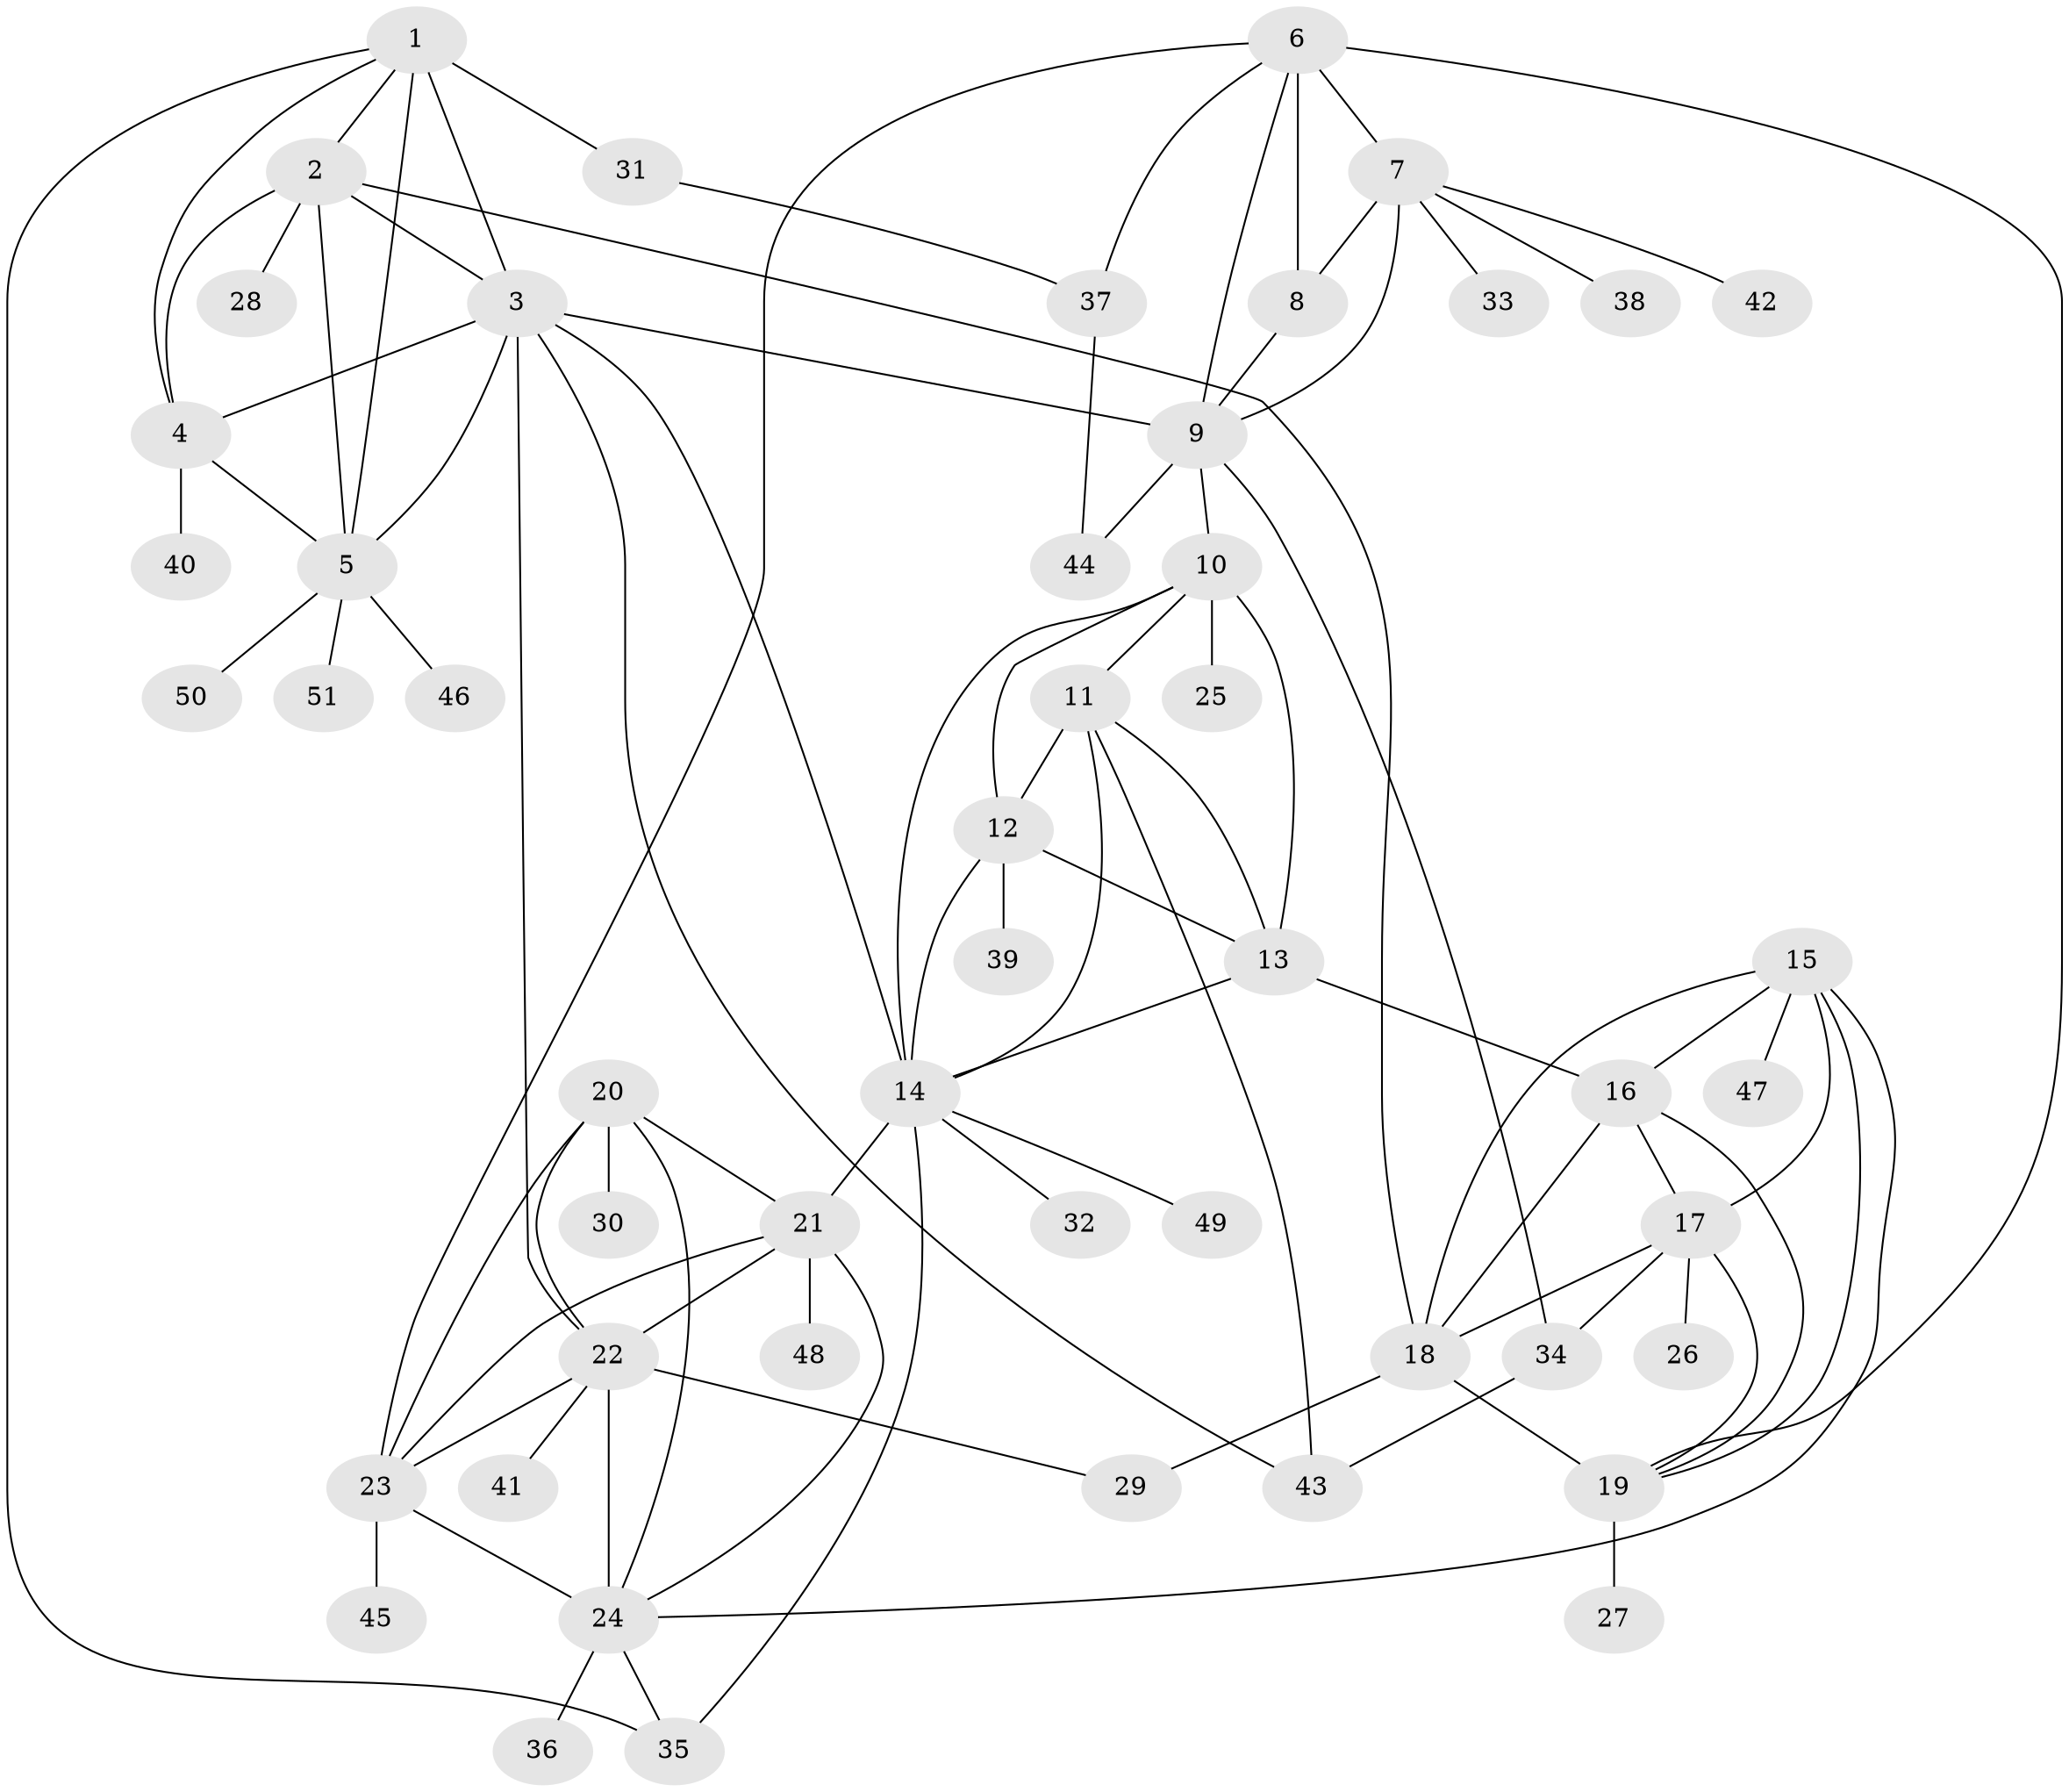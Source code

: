 // original degree distribution, {8: 0.058823529411764705, 7: 0.06862745098039216, 4: 0.029411764705882353, 5: 0.0196078431372549, 10: 0.029411764705882353, 6: 0.049019607843137254, 14: 0.00980392156862745, 1: 0.5490196078431373, 2: 0.1568627450980392, 3: 0.029411764705882353}
// Generated by graph-tools (version 1.1) at 2025/43/03/06/25 01:43:21]
// undirected, 51 vertices, 91 edges
graph export_dot {
graph [start="1"]
  node [color=gray90,style=filled];
  1;
  2;
  3;
  4;
  5;
  6;
  7;
  8;
  9;
  10;
  11;
  12;
  13;
  14;
  15;
  16;
  17;
  18;
  19;
  20;
  21;
  22;
  23;
  24;
  25;
  26;
  27;
  28;
  29;
  30;
  31;
  32;
  33;
  34;
  35;
  36;
  37;
  38;
  39;
  40;
  41;
  42;
  43;
  44;
  45;
  46;
  47;
  48;
  49;
  50;
  51;
  1 -- 2 [weight=1.0];
  1 -- 3 [weight=2.0];
  1 -- 4 [weight=1.0];
  1 -- 5 [weight=1.0];
  1 -- 31 [weight=1.0];
  1 -- 35 [weight=1.0];
  2 -- 3 [weight=1.0];
  2 -- 4 [weight=1.0];
  2 -- 5 [weight=1.0];
  2 -- 18 [weight=1.0];
  2 -- 28 [weight=2.0];
  3 -- 4 [weight=1.0];
  3 -- 5 [weight=1.0];
  3 -- 9 [weight=1.0];
  3 -- 14 [weight=1.0];
  3 -- 22 [weight=1.0];
  3 -- 43 [weight=1.0];
  4 -- 5 [weight=1.0];
  4 -- 40 [weight=2.0];
  5 -- 46 [weight=1.0];
  5 -- 50 [weight=1.0];
  5 -- 51 [weight=1.0];
  6 -- 7 [weight=2.0];
  6 -- 8 [weight=2.0];
  6 -- 9 [weight=2.0];
  6 -- 19 [weight=1.0];
  6 -- 23 [weight=1.0];
  6 -- 37 [weight=1.0];
  7 -- 8 [weight=1.0];
  7 -- 9 [weight=1.0];
  7 -- 33 [weight=1.0];
  7 -- 38 [weight=1.0];
  7 -- 42 [weight=1.0];
  8 -- 9 [weight=1.0];
  9 -- 10 [weight=1.0];
  9 -- 34 [weight=1.0];
  9 -- 44 [weight=2.0];
  10 -- 11 [weight=1.0];
  10 -- 12 [weight=1.0];
  10 -- 13 [weight=1.0];
  10 -- 14 [weight=1.0];
  10 -- 25 [weight=2.0];
  11 -- 12 [weight=1.0];
  11 -- 13 [weight=1.0];
  11 -- 14 [weight=1.0];
  11 -- 43 [weight=1.0];
  12 -- 13 [weight=1.0];
  12 -- 14 [weight=1.0];
  12 -- 39 [weight=1.0];
  13 -- 14 [weight=1.0];
  13 -- 16 [weight=1.0];
  14 -- 21 [weight=1.0];
  14 -- 32 [weight=1.0];
  14 -- 35 [weight=1.0];
  14 -- 49 [weight=1.0];
  15 -- 16 [weight=1.0];
  15 -- 17 [weight=1.0];
  15 -- 18 [weight=1.0];
  15 -- 19 [weight=1.0];
  15 -- 24 [weight=1.0];
  15 -- 47 [weight=1.0];
  16 -- 17 [weight=1.0];
  16 -- 18 [weight=1.0];
  16 -- 19 [weight=1.0];
  17 -- 18 [weight=1.0];
  17 -- 19 [weight=1.0];
  17 -- 26 [weight=1.0];
  17 -- 34 [weight=1.0];
  18 -- 19 [weight=4.0];
  18 -- 29 [weight=1.0];
  19 -- 27 [weight=1.0];
  20 -- 21 [weight=1.0];
  20 -- 22 [weight=1.0];
  20 -- 23 [weight=1.0];
  20 -- 24 [weight=1.0];
  20 -- 30 [weight=1.0];
  21 -- 22 [weight=1.0];
  21 -- 23 [weight=1.0];
  21 -- 24 [weight=1.0];
  21 -- 48 [weight=1.0];
  22 -- 23 [weight=1.0];
  22 -- 24 [weight=7.0];
  22 -- 29 [weight=1.0];
  22 -- 41 [weight=1.0];
  23 -- 24 [weight=1.0];
  23 -- 45 [weight=1.0];
  24 -- 35 [weight=1.0];
  24 -- 36 [weight=1.0];
  31 -- 37 [weight=1.0];
  34 -- 43 [weight=1.0];
  37 -- 44 [weight=1.0];
}
